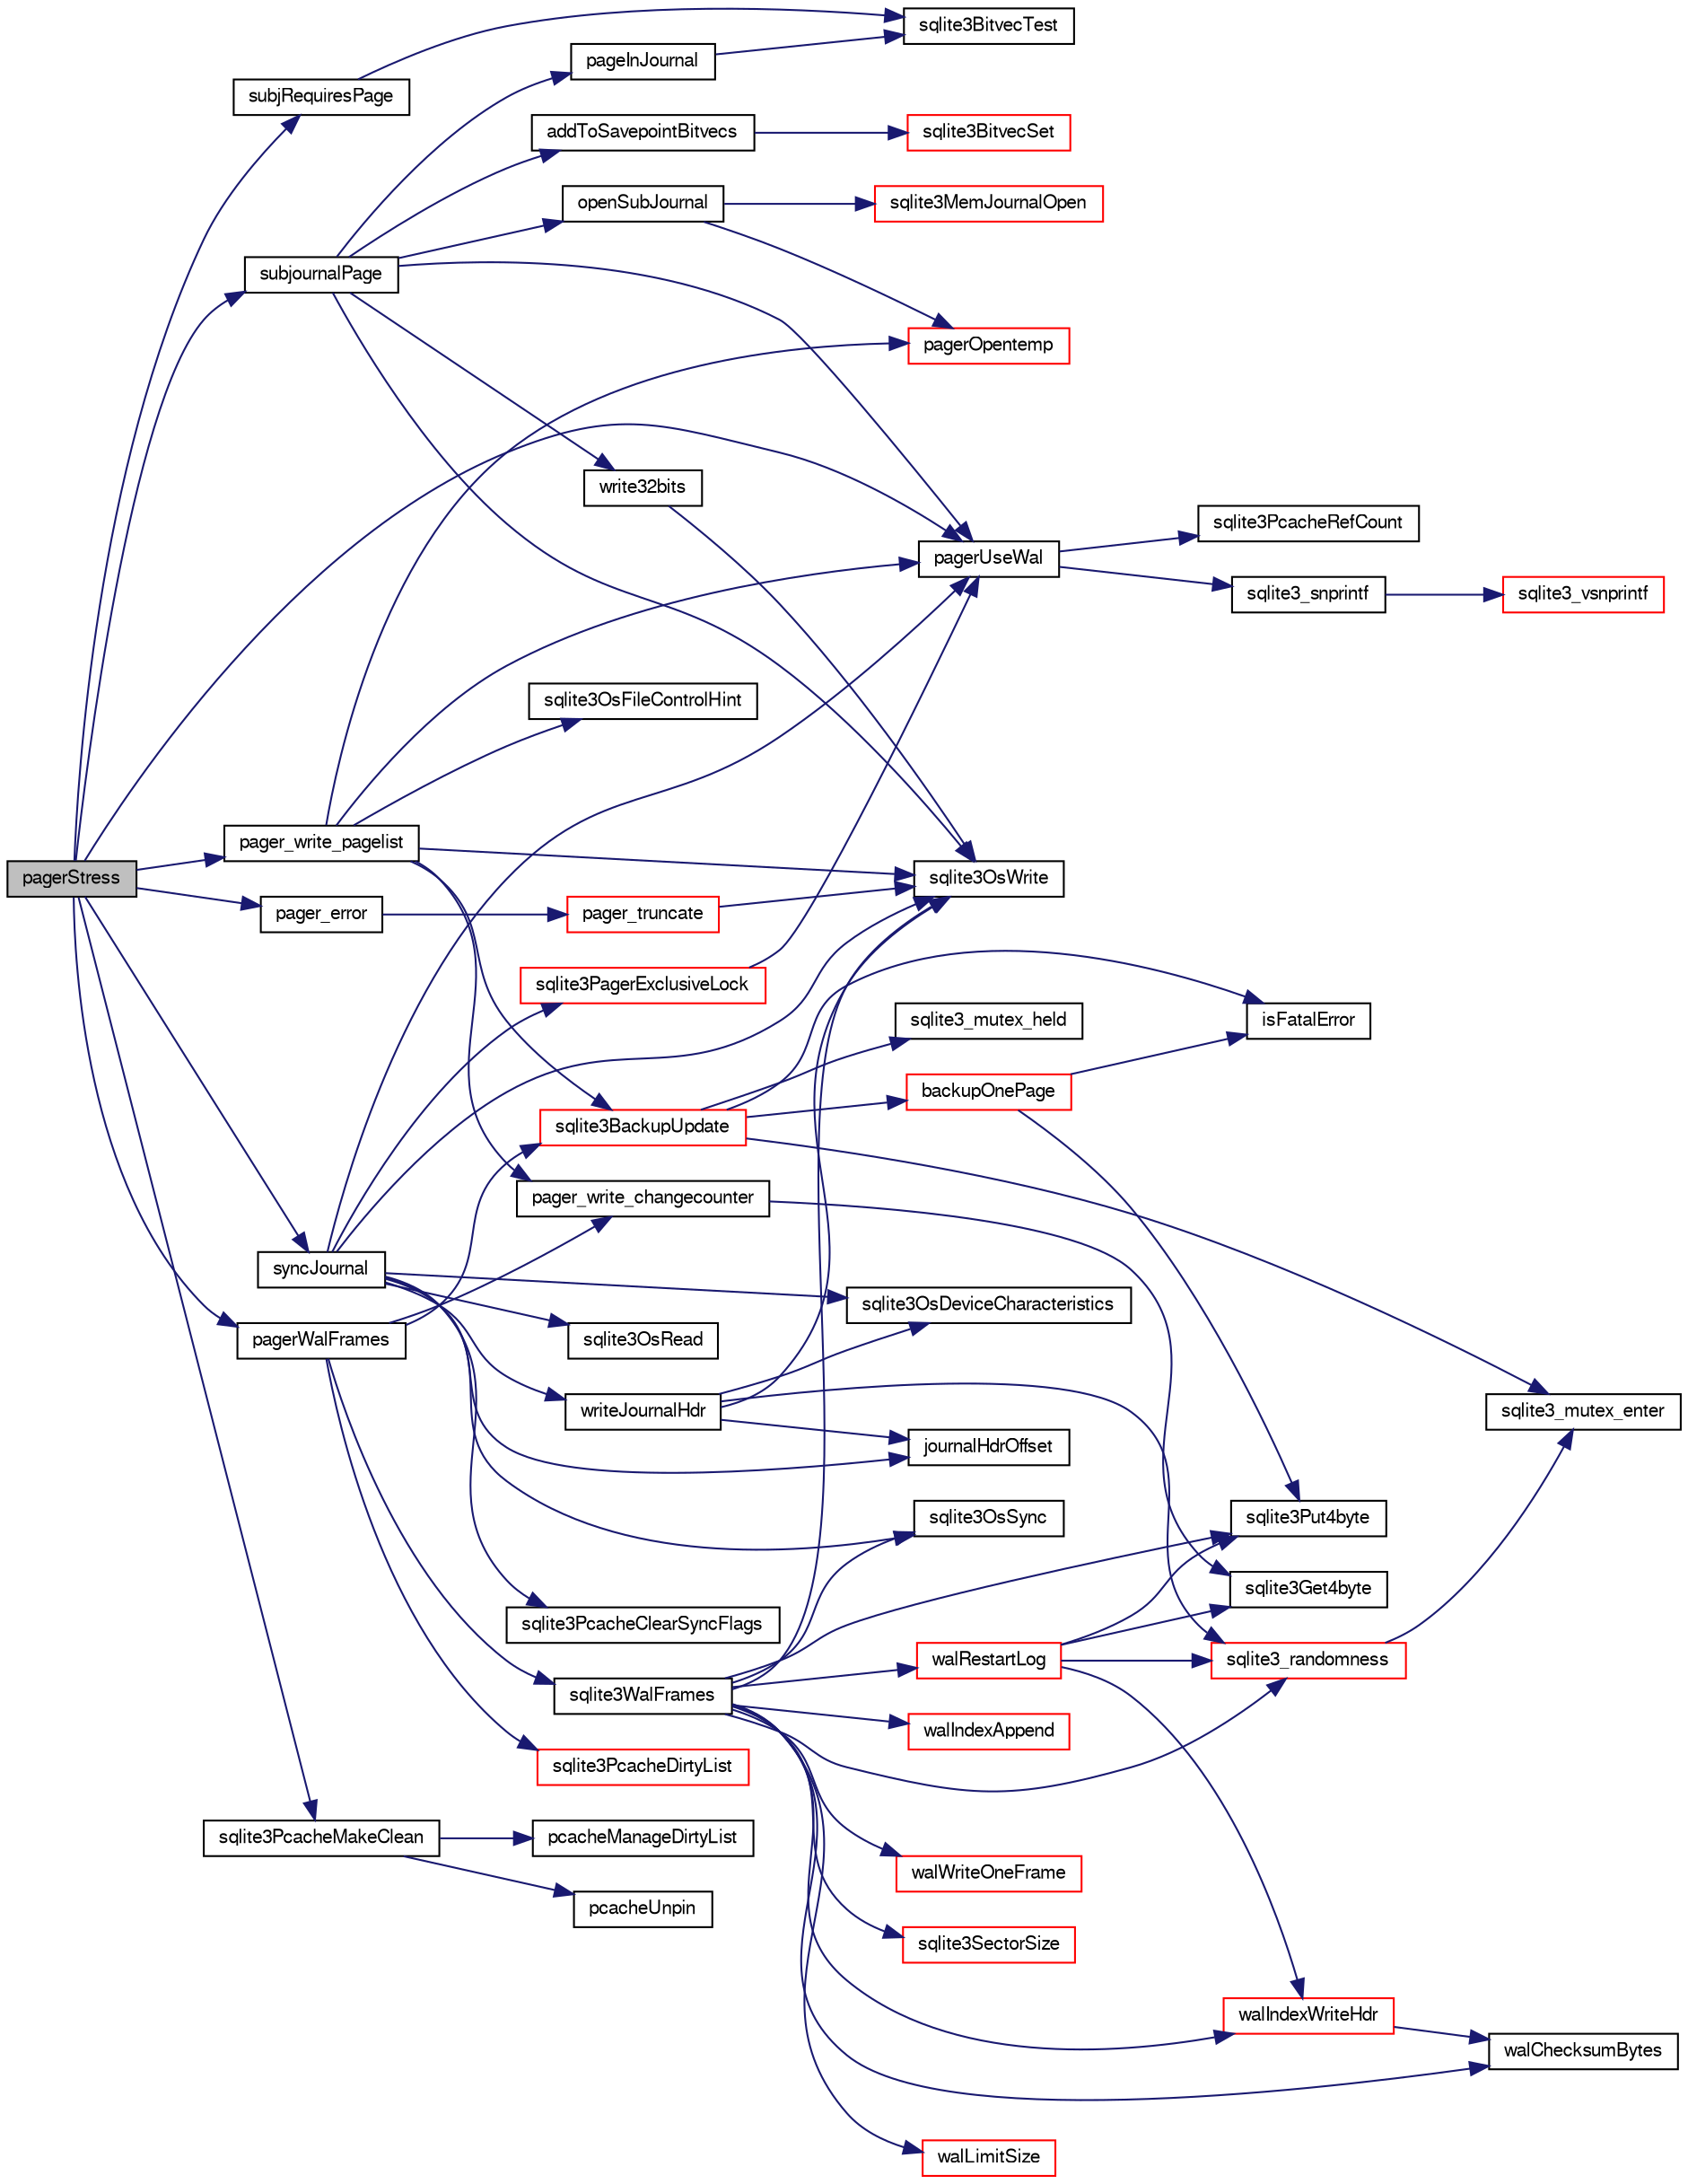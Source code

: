 digraph "pagerStress"
{
  edge [fontname="FreeSans",fontsize="10",labelfontname="FreeSans",labelfontsize="10"];
  node [fontname="FreeSans",fontsize="10",shape=record];
  rankdir="LR";
  Node205268 [label="pagerStress",height=0.2,width=0.4,color="black", fillcolor="grey75", style="filled", fontcolor="black"];
  Node205268 -> Node205269 [color="midnightblue",fontsize="10",style="solid",fontname="FreeSans"];
  Node205269 [label="pagerUseWal",height=0.2,width=0.4,color="black", fillcolor="white", style="filled",URL="$sqlite3_8c.html#a31def80bfe1de9284d635ba190a5eb68"];
  Node205269 -> Node205270 [color="midnightblue",fontsize="10",style="solid",fontname="FreeSans"];
  Node205270 [label="sqlite3PcacheRefCount",height=0.2,width=0.4,color="black", fillcolor="white", style="filled",URL="$sqlite3_8c.html#adee2536d23ec9628e0883ccab03b3429"];
  Node205269 -> Node205271 [color="midnightblue",fontsize="10",style="solid",fontname="FreeSans"];
  Node205271 [label="sqlite3_snprintf",height=0.2,width=0.4,color="black", fillcolor="white", style="filled",URL="$sqlite3_8c.html#aa2695a752e971577f5784122f2013c40"];
  Node205271 -> Node205272 [color="midnightblue",fontsize="10",style="solid",fontname="FreeSans"];
  Node205272 [label="sqlite3_vsnprintf",height=0.2,width=0.4,color="red", fillcolor="white", style="filled",URL="$sqlite3_8c.html#a0862c03aea71d62847e452aa655add42"];
  Node205268 -> Node205553 [color="midnightblue",fontsize="10",style="solid",fontname="FreeSans"];
  Node205553 [label="subjRequiresPage",height=0.2,width=0.4,color="black", fillcolor="white", style="filled",URL="$sqlite3_8c.html#a8c8d460aa8cc7cb907b2e04844aaba86"];
  Node205553 -> Node205554 [color="midnightblue",fontsize="10",style="solid",fontname="FreeSans"];
  Node205554 [label="sqlite3BitvecTest",height=0.2,width=0.4,color="black", fillcolor="white", style="filled",URL="$sqlite3_8c.html#ab08693a5ff8d1b759eb50dc307ee910f"];
  Node205268 -> Node205555 [color="midnightblue",fontsize="10",style="solid",fontname="FreeSans"];
  Node205555 [label="subjournalPage",height=0.2,width=0.4,color="black", fillcolor="white", style="filled",URL="$sqlite3_8c.html#a836f5a13ba09ee3f118ebe73b58591c4"];
  Node205555 -> Node205269 [color="midnightblue",fontsize="10",style="solid",fontname="FreeSans"];
  Node205555 -> Node205556 [color="midnightblue",fontsize="10",style="solid",fontname="FreeSans"];
  Node205556 [label="pageInJournal",height=0.2,width=0.4,color="black", fillcolor="white", style="filled",URL="$sqlite3_8c.html#a07fb7c067274e7abc0a9ea2d3ffed616"];
  Node205556 -> Node205554 [color="midnightblue",fontsize="10",style="solid",fontname="FreeSans"];
  Node205555 -> Node205557 [color="midnightblue",fontsize="10",style="solid",fontname="FreeSans"];
  Node205557 [label="openSubJournal",height=0.2,width=0.4,color="black", fillcolor="white", style="filled",URL="$sqlite3_8c.html#a69f445a04e423a1eaf24a2b9f035b427"];
  Node205557 -> Node205558 [color="midnightblue",fontsize="10",style="solid",fontname="FreeSans"];
  Node205558 [label="sqlite3MemJournalOpen",height=0.2,width=0.4,color="red", fillcolor="white", style="filled",URL="$sqlite3_8c.html#ad464be0cdcbcfad82c33db47ba916bf4"];
  Node205557 -> Node205560 [color="midnightblue",fontsize="10",style="solid",fontname="FreeSans"];
  Node205560 [label="pagerOpentemp",height=0.2,width=0.4,color="red", fillcolor="white", style="filled",URL="$sqlite3_8c.html#aebcb4ac28e13fcb66454bb555327c331"];
  Node205555 -> Node205562 [color="midnightblue",fontsize="10",style="solid",fontname="FreeSans"];
  Node205562 [label="write32bits",height=0.2,width=0.4,color="black", fillcolor="white", style="filled",URL="$sqlite3_8c.html#a5db7813c01a178a634f0dcd6e7766ed6"];
  Node205562 -> Node205563 [color="midnightblue",fontsize="10",style="solid",fontname="FreeSans"];
  Node205563 [label="sqlite3OsWrite",height=0.2,width=0.4,color="black", fillcolor="white", style="filled",URL="$sqlite3_8c.html#a1eea7ec327af84c05b4dd4cc075a537f"];
  Node205555 -> Node205563 [color="midnightblue",fontsize="10",style="solid",fontname="FreeSans"];
  Node205555 -> Node205564 [color="midnightblue",fontsize="10",style="solid",fontname="FreeSans"];
  Node205564 [label="addToSavepointBitvecs",height=0.2,width=0.4,color="black", fillcolor="white", style="filled",URL="$sqlite3_8c.html#aa2e9bb02bb6975d83ec875f0792792f0"];
  Node205564 -> Node205565 [color="midnightblue",fontsize="10",style="solid",fontname="FreeSans"];
  Node205565 [label="sqlite3BitvecSet",height=0.2,width=0.4,color="red", fillcolor="white", style="filled",URL="$sqlite3_8c.html#a1f3c6d64d5d889e451d6725b1eb458be"];
  Node205268 -> Node205567 [color="midnightblue",fontsize="10",style="solid",fontname="FreeSans"];
  Node205567 [label="pagerWalFrames",height=0.2,width=0.4,color="black", fillcolor="white", style="filled",URL="$sqlite3_8c.html#a1675dba6bfeb50d8aa8a0509103fd004"];
  Node205567 -> Node205568 [color="midnightblue",fontsize="10",style="solid",fontname="FreeSans"];
  Node205568 [label="pager_write_changecounter",height=0.2,width=0.4,color="black", fillcolor="white", style="filled",URL="$sqlite3_8c.html#afd08ca92c5087db71f9b3a7cd9343057"];
  Node205568 -> Node205569 [color="midnightblue",fontsize="10",style="solid",fontname="FreeSans"];
  Node205569 [label="sqlite3Get4byte",height=0.2,width=0.4,color="black", fillcolor="white", style="filled",URL="$sqlite3_8c.html#a2924627e99ca211030e954405a10f5e8"];
  Node205567 -> Node205570 [color="midnightblue",fontsize="10",style="solid",fontname="FreeSans"];
  Node205570 [label="sqlite3WalFrames",height=0.2,width=0.4,color="black", fillcolor="white", style="filled",URL="$sqlite3_8c.html#af9606aac275558d3b96c83b2bff2d717"];
  Node205570 -> Node205571 [color="midnightblue",fontsize="10",style="solid",fontname="FreeSans"];
  Node205571 [label="walRestartLog",height=0.2,width=0.4,color="red", fillcolor="white", style="filled",URL="$sqlite3_8c.html#a12a2a8718a33ce32fc99f83239a4d491"];
  Node205571 -> Node205448 [color="midnightblue",fontsize="10",style="solid",fontname="FreeSans"];
  Node205448 [label="sqlite3_randomness",height=0.2,width=0.4,color="red", fillcolor="white", style="filled",URL="$sqlite3_8c.html#aa452ad88657d4606e137b09c4e9315c7"];
  Node205448 -> Node205287 [color="midnightblue",fontsize="10",style="solid",fontname="FreeSans"];
  Node205287 [label="sqlite3_mutex_enter",height=0.2,width=0.4,color="black", fillcolor="white", style="filled",URL="$sqlite3_8c.html#a1c12cde690bd89f104de5cbad12a6bf5"];
  Node205571 -> Node205575 [color="midnightblue",fontsize="10",style="solid",fontname="FreeSans"];
  Node205575 [label="sqlite3Put4byte",height=0.2,width=0.4,color="black", fillcolor="white", style="filled",URL="$sqlite3_8c.html#a90821e542f11539726c50c15993056c4"];
  Node205571 -> Node205569 [color="midnightblue",fontsize="10",style="solid",fontname="FreeSans"];
  Node205571 -> Node205576 [color="midnightblue",fontsize="10",style="solid",fontname="FreeSans"];
  Node205576 [label="walIndexWriteHdr",height=0.2,width=0.4,color="red", fillcolor="white", style="filled",URL="$sqlite3_8c.html#abcf92b15f0a35c95fca402459f96c2a6"];
  Node205576 -> Node205578 [color="midnightblue",fontsize="10",style="solid",fontname="FreeSans"];
  Node205578 [label="walChecksumBytes",height=0.2,width=0.4,color="black", fillcolor="white", style="filled",URL="$sqlite3_8c.html#a19c69852e7fdedf0dac08453403f7487"];
  Node205570 -> Node205575 [color="midnightblue",fontsize="10",style="solid",fontname="FreeSans"];
  Node205570 -> Node205448 [color="midnightblue",fontsize="10",style="solid",fontname="FreeSans"];
  Node205570 -> Node205578 [color="midnightblue",fontsize="10",style="solid",fontname="FreeSans"];
  Node205570 -> Node205563 [color="midnightblue",fontsize="10",style="solid",fontname="FreeSans"];
  Node205570 -> Node205602 [color="midnightblue",fontsize="10",style="solid",fontname="FreeSans"];
  Node205602 [label="sqlite3OsSync",height=0.2,width=0.4,color="black", fillcolor="white", style="filled",URL="$sqlite3_8c.html#a3f01629ca3b49854944cecdd14dc3358"];
  Node205570 -> Node205603 [color="midnightblue",fontsize="10",style="solid",fontname="FreeSans"];
  Node205603 [label="walWriteOneFrame",height=0.2,width=0.4,color="red", fillcolor="white", style="filled",URL="$sqlite3_8c.html#ac0ea5b2a17ccb4d7233351d9da353160"];
  Node205570 -> Node205606 [color="midnightblue",fontsize="10",style="solid",fontname="FreeSans"];
  Node205606 [label="sqlite3SectorSize",height=0.2,width=0.4,color="red", fillcolor="white", style="filled",URL="$sqlite3_8c.html#aa7a19cf4335c553ca8a39a706ad761b9"];
  Node205570 -> Node205608 [color="midnightblue",fontsize="10",style="solid",fontname="FreeSans"];
  Node205608 [label="walLimitSize",height=0.2,width=0.4,color="red", fillcolor="white", style="filled",URL="$sqlite3_8c.html#a7d814227c8fb4a3441c42e9f2fdade3b"];
  Node205570 -> Node205596 [color="midnightblue",fontsize="10",style="solid",fontname="FreeSans"];
  Node205596 [label="walIndexAppend",height=0.2,width=0.4,color="red", fillcolor="white", style="filled",URL="$sqlite3_8c.html#a610585027d507a9b1c4a3d83bf01f517"];
  Node205570 -> Node205576 [color="midnightblue",fontsize="10",style="solid",fontname="FreeSans"];
  Node205567 -> Node205610 [color="midnightblue",fontsize="10",style="solid",fontname="FreeSans"];
  Node205610 [label="sqlite3BackupUpdate",height=0.2,width=0.4,color="red", fillcolor="white", style="filled",URL="$sqlite3_8c.html#a928fd0b03c8d689beb3b81d73e9c713c"];
  Node205610 -> Node205281 [color="midnightblue",fontsize="10",style="solid",fontname="FreeSans"];
  Node205281 [label="sqlite3_mutex_held",height=0.2,width=0.4,color="black", fillcolor="white", style="filled",URL="$sqlite3_8c.html#acf77da68932b6bc163c5e68547ecc3e7"];
  Node205610 -> Node205611 [color="midnightblue",fontsize="10",style="solid",fontname="FreeSans"];
  Node205611 [label="isFatalError",height=0.2,width=0.4,color="black", fillcolor="white", style="filled",URL="$sqlite3_8c.html#a08bf7a0d0e8efb81f4c115f7ffb55c06"];
  Node205610 -> Node205287 [color="midnightblue",fontsize="10",style="solid",fontname="FreeSans"];
  Node205610 -> Node205612 [color="midnightblue",fontsize="10",style="solid",fontname="FreeSans"];
  Node205612 [label="backupOnePage",height=0.2,width=0.4,color="red", fillcolor="white", style="filled",URL="$sqlite3_8c.html#a7efb6a8380d746b14e73db99ad3428a2"];
  Node205612 -> Node205611 [color="midnightblue",fontsize="10",style="solid",fontname="FreeSans"];
  Node205612 -> Node205575 [color="midnightblue",fontsize="10",style="solid",fontname="FreeSans"];
  Node205567 -> Node205671 [color="midnightblue",fontsize="10",style="solid",fontname="FreeSans"];
  Node205671 [label="sqlite3PcacheDirtyList",height=0.2,width=0.4,color="red", fillcolor="white", style="filled",URL="$sqlite3_8c.html#a9fe5b4991391ec26e75fb59ee72704db"];
  Node205268 -> Node205706 [color="midnightblue",fontsize="10",style="solid",fontname="FreeSans"];
  Node205706 [label="syncJournal",height=0.2,width=0.4,color="black", fillcolor="white", style="filled",URL="$sqlite3_8c.html#a53f9f2b680d397f110a892f8931623c6"];
  Node205706 -> Node205269 [color="midnightblue",fontsize="10",style="solid",fontname="FreeSans"];
  Node205706 -> Node205707 [color="midnightblue",fontsize="10",style="solid",fontname="FreeSans"];
  Node205707 [label="sqlite3PagerExclusiveLock",height=0.2,width=0.4,color="red", fillcolor="white", style="filled",URL="$sqlite3_8c.html#a8fe341ad82f247586f5a357fdbdb2a11"];
  Node205707 -> Node205269 [color="midnightblue",fontsize="10",style="solid",fontname="FreeSans"];
  Node205706 -> Node205645 [color="midnightblue",fontsize="10",style="solid",fontname="FreeSans"];
  Node205645 [label="sqlite3OsDeviceCharacteristics",height=0.2,width=0.4,color="black", fillcolor="white", style="filled",URL="$sqlite3_8c.html#a251e030ce1bd2e552bc2dd66b1ac36d0"];
  Node205706 -> Node205644 [color="midnightblue",fontsize="10",style="solid",fontname="FreeSans"];
  Node205644 [label="journalHdrOffset",height=0.2,width=0.4,color="black", fillcolor="white", style="filled",URL="$sqlite3_8c.html#ade39a2ad6c5f6511b13e92c024e83888"];
  Node205706 -> Node205594 [color="midnightblue",fontsize="10",style="solid",fontname="FreeSans"];
  Node205594 [label="sqlite3OsRead",height=0.2,width=0.4,color="black", fillcolor="white", style="filled",URL="$sqlite3_8c.html#a98ef6b5ed82299d2efc0b5f9e41c877d"];
  Node205706 -> Node205563 [color="midnightblue",fontsize="10",style="solid",fontname="FreeSans"];
  Node205706 -> Node205602 [color="midnightblue",fontsize="10",style="solid",fontname="FreeSans"];
  Node205706 -> Node205643 [color="midnightblue",fontsize="10",style="solid",fontname="FreeSans"];
  Node205643 [label="writeJournalHdr",height=0.2,width=0.4,color="black", fillcolor="white", style="filled",URL="$sqlite3_8c.html#a0b0a4fa9c3fe997aaa565b1e438acca7"];
  Node205643 -> Node205644 [color="midnightblue",fontsize="10",style="solid",fontname="FreeSans"];
  Node205643 -> Node205645 [color="midnightblue",fontsize="10",style="solid",fontname="FreeSans"];
  Node205643 -> Node205448 [color="midnightblue",fontsize="10",style="solid",fontname="FreeSans"];
  Node205643 -> Node205563 [color="midnightblue",fontsize="10",style="solid",fontname="FreeSans"];
  Node205706 -> Node205711 [color="midnightblue",fontsize="10",style="solid",fontname="FreeSans"];
  Node205711 [label="sqlite3PcacheClearSyncFlags",height=0.2,width=0.4,color="black", fillcolor="white", style="filled",URL="$sqlite3_8c.html#aa4bfb9fa6d719b93d58d33a2ed624624"];
  Node205268 -> Node205712 [color="midnightblue",fontsize="10",style="solid",fontname="FreeSans"];
  Node205712 [label="pager_write_pagelist",height=0.2,width=0.4,color="black", fillcolor="white", style="filled",URL="$sqlite3_8c.html#a6287c834edd4d88c1757d45a9d7f7dcc"];
  Node205712 -> Node205269 [color="midnightblue",fontsize="10",style="solid",fontname="FreeSans"];
  Node205712 -> Node205560 [color="midnightblue",fontsize="10",style="solid",fontname="FreeSans"];
  Node205712 -> Node205636 [color="midnightblue",fontsize="10",style="solid",fontname="FreeSans"];
  Node205636 [label="sqlite3OsFileControlHint",height=0.2,width=0.4,color="black", fillcolor="white", style="filled",URL="$sqlite3_8c.html#a63d0693fc056b088572daedace58e82f"];
  Node205712 -> Node205568 [color="midnightblue",fontsize="10",style="solid",fontname="FreeSans"];
  Node205712 -> Node205563 [color="midnightblue",fontsize="10",style="solid",fontname="FreeSans"];
  Node205712 -> Node205610 [color="midnightblue",fontsize="10",style="solid",fontname="FreeSans"];
  Node205268 -> Node205629 [color="midnightblue",fontsize="10",style="solid",fontname="FreeSans"];
  Node205629 [label="sqlite3PcacheMakeClean",height=0.2,width=0.4,color="black", fillcolor="white", style="filled",URL="$sqlite3_8c.html#ac00d8abc5cdfaa4da090c03d2b24711c"];
  Node205629 -> Node205630 [color="midnightblue",fontsize="10",style="solid",fontname="FreeSans"];
  Node205630 [label="pcacheManageDirtyList",height=0.2,width=0.4,color="black", fillcolor="white", style="filled",URL="$sqlite3_8c.html#aae9bc2ddff700c30e5f9c80d531d6acc"];
  Node205629 -> Node205631 [color="midnightblue",fontsize="10",style="solid",fontname="FreeSans"];
  Node205631 [label="pcacheUnpin",height=0.2,width=0.4,color="black", fillcolor="white", style="filled",URL="$sqlite3_8c.html#a76530dde0f26366c0614d713daf9859c"];
  Node205268 -> Node205698 [color="midnightblue",fontsize="10",style="solid",fontname="FreeSans"];
  Node205698 [label="pager_error",height=0.2,width=0.4,color="black", fillcolor="white", style="filled",URL="$sqlite3_8c.html#ac15e13c61047b37098e21115614ddd22"];
  Node205698 -> Node205688 [color="midnightblue",fontsize="10",style="solid",fontname="FreeSans"];
  Node205688 [label="pager_truncate",height=0.2,width=0.4,color="red", fillcolor="white", style="filled",URL="$sqlite3_8c.html#aa0700caa408442673a3ede3bb04b1f0b"];
  Node205688 -> Node205563 [color="midnightblue",fontsize="10",style="solid",fontname="FreeSans"];
}
